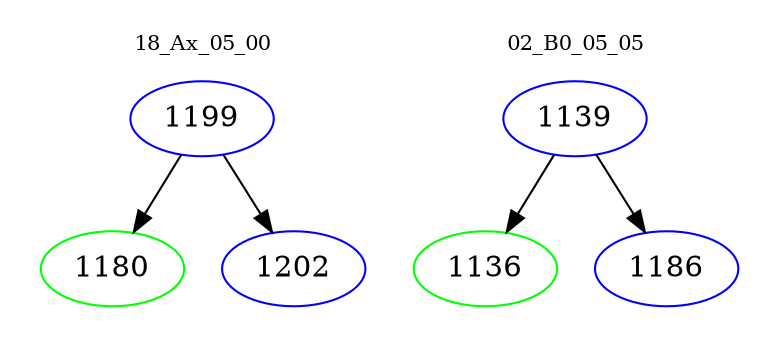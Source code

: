 digraph{
subgraph cluster_0 {
color = white
label = "18_Ax_05_00";
fontsize=10;
T0_1199 [label="1199", color="blue"]
T0_1199 -> T0_1180 [color="black"]
T0_1180 [label="1180", color="green"]
T0_1199 -> T0_1202 [color="black"]
T0_1202 [label="1202", color="blue"]
}
subgraph cluster_1 {
color = white
label = "02_B0_05_05";
fontsize=10;
T1_1139 [label="1139", color="blue"]
T1_1139 -> T1_1136 [color="black"]
T1_1136 [label="1136", color="green"]
T1_1139 -> T1_1186 [color="black"]
T1_1186 [label="1186", color="blue"]
}
}
